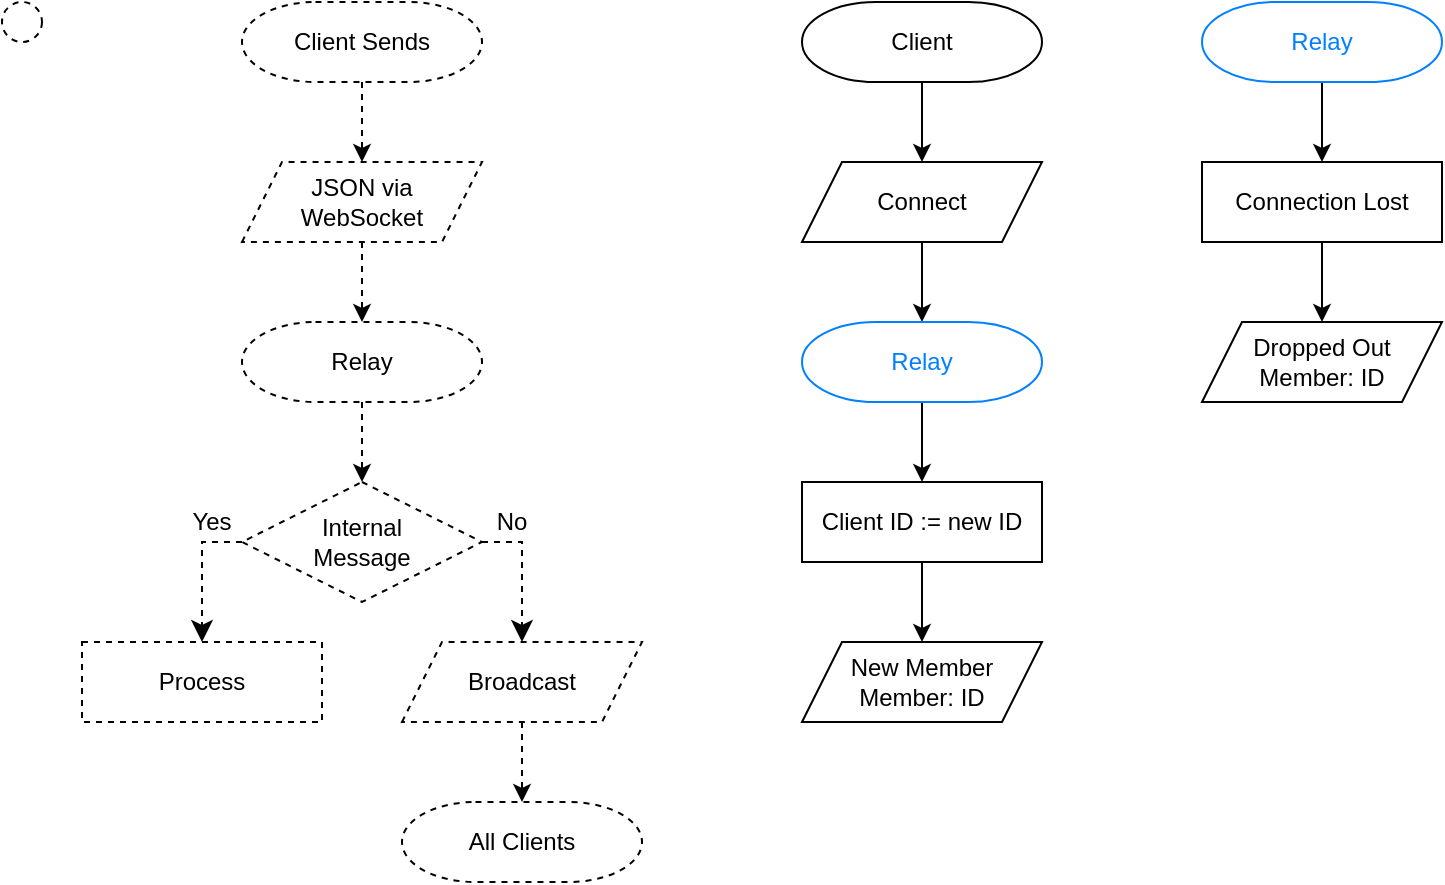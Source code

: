 <mxfile>
    <diagram id="9NkvqehEPWeGxyeNVCA3" name="Page-1">
        <mxGraphModel dx="1786" dy="797" grid="1" gridSize="10" guides="1" tooltips="1" connect="1" arrows="1" fold="1" page="0" pageScale="1" pageWidth="1654" pageHeight="2336" math="0" shadow="0">
            <root>
                <mxCell id="0"/>
                <mxCell id="1" parent="0"/>
                <mxCell id="40" style="edgeStyle=none;html=1;exitX=0.5;exitY=1;exitDx=0;exitDy=0;exitPerimeter=0;entryX=0.5;entryY=0;entryDx=0;entryDy=0;" edge="1" parent="1" source="5" target="54">
                    <mxGeometry relative="1" as="geometry">
                        <mxPoint x="340" y="200" as="targetPoint"/>
                    </mxGeometry>
                </mxCell>
                <mxCell id="5" value="Client" style="strokeWidth=1;html=1;shape=mxgraph.flowchart.terminator;whiteSpace=wrap;fillColor=none;" vertex="1" parent="1">
                    <mxGeometry x="280" y="120" width="120" height="40" as="geometry"/>
                </mxCell>
                <mxCell id="19" value="Dropped Out&lt;br&gt;Member: ID" style="shape=parallelogram;perimeter=parallelogramPerimeter;whiteSpace=wrap;html=1;fixedSize=1;fillColor=none;" vertex="1" parent="1">
                    <mxGeometry x="480" y="280" width="120" height="40" as="geometry"/>
                </mxCell>
                <mxCell id="37" style="edgeStyle=none;html=1;exitX=0.5;exitY=1;exitDx=0;exitDy=0;exitPerimeter=0;entryX=0.5;entryY=0;entryDx=0;entryDy=0;" edge="1" parent="1" source="20" target="36">
                    <mxGeometry relative="1" as="geometry"/>
                </mxCell>
                <mxCell id="20" value="Relay" style="strokeWidth=1;html=1;shape=mxgraph.flowchart.terminator;whiteSpace=wrap;fillColor=none;strokeColor=#007FFF;fontColor=#007FFF;" vertex="1" parent="1">
                    <mxGeometry x="480" y="120" width="120" height="40" as="geometry"/>
                </mxCell>
                <mxCell id="36" value="Connection Lost" style="rounded=0;whiteSpace=wrap;html=1;strokeWidth=1;fillColor=none;" vertex="1" parent="1">
                    <mxGeometry x="480" y="200" width="120" height="40" as="geometry"/>
                </mxCell>
                <mxCell id="41" style="edgeStyle=none;html=1;exitX=0.5;exitY=1;exitDx=0;exitDy=0;entryX=0.5;entryY=0;entryDx=0;entryDy=0;entryPerimeter=0;" edge="1" parent="1" source="54" target="45">
                    <mxGeometry relative="1" as="geometry">
                        <mxPoint x="340" y="240" as="sourcePoint"/>
                        <mxPoint x="340" y="280" as="targetPoint"/>
                    </mxGeometry>
                </mxCell>
                <mxCell id="43" value="New Member&lt;br&gt;Member: ID" style="shape=parallelogram;perimeter=parallelogramPerimeter;whiteSpace=wrap;html=1;fixedSize=1;fillColor=none;" vertex="1" parent="1">
                    <mxGeometry x="280" y="440" width="120" height="40" as="geometry"/>
                </mxCell>
                <mxCell id="44" style="edgeStyle=none;html=1;exitX=0.5;exitY=1;exitDx=0;exitDy=0;exitPerimeter=0;entryX=0.5;entryY=0;entryDx=0;entryDy=0;" edge="1" parent="1" source="45" target="47">
                    <mxGeometry relative="1" as="geometry"/>
                </mxCell>
                <mxCell id="45" value="Relay" style="strokeWidth=1;html=1;shape=mxgraph.flowchart.terminator;whiteSpace=wrap;fillColor=none;fontColor=#007FFF;strokeColor=#007FFF;" vertex="1" parent="1">
                    <mxGeometry x="280" y="280" width="120" height="40" as="geometry"/>
                </mxCell>
                <mxCell id="47" value="Client ID := new ID" style="rounded=0;whiteSpace=wrap;html=1;strokeWidth=1;fillColor=none;" vertex="1" parent="1">
                    <mxGeometry x="280" y="360" width="120" height="40" as="geometry"/>
                </mxCell>
                <mxCell id="54" value="Connect" style="shape=parallelogram;perimeter=parallelogramPerimeter;whiteSpace=wrap;html=1;fixedSize=1;fillColor=none;" vertex="1" parent="1">
                    <mxGeometry x="280" y="200" width="120" height="40" as="geometry"/>
                </mxCell>
                <mxCell id="57" style="edgeStyle=none;html=1;exitX=0.5;exitY=1;exitDx=0;exitDy=0;entryX=0.5;entryY=0;entryDx=0;entryDy=0;fontColor=#007FFF;" edge="1" parent="1" source="47" target="43">
                    <mxGeometry relative="1" as="geometry">
                        <mxPoint x="340" y="480" as="sourcePoint"/>
                    </mxGeometry>
                </mxCell>
                <mxCell id="60" style="edgeStyle=none;html=1;exitX=0.5;exitY=1;exitDx=0;exitDy=0;entryX=0.5;entryY=0;entryDx=0;entryDy=0;fontColor=#007FFF;" edge="1" parent="1" source="36" target="19">
                    <mxGeometry relative="1" as="geometry">
                        <mxPoint x="540" y="320" as="sourcePoint"/>
                    </mxGeometry>
                </mxCell>
                <mxCell id="65" style="edgeStyle=none;html=1;exitX=0.5;exitY=1;exitDx=0;exitDy=0;entryX=0.5;entryY=0;entryDx=0;entryDy=0;entryPerimeter=0;fontColor=#007FFF;dashed=1;" edge="1" parent="1" source="61" target="64">
                    <mxGeometry relative="1" as="geometry"/>
                </mxCell>
                <mxCell id="61" value="JSON via&lt;br&gt;WebSocket" style="shape=parallelogram;perimeter=parallelogramPerimeter;whiteSpace=wrap;html=1;fixedSize=1;fillColor=none;dashed=1;" vertex="1" parent="1">
                    <mxGeometry y="200" width="120" height="40" as="geometry"/>
                </mxCell>
                <mxCell id="67" style="edgeStyle=none;html=1;exitX=0.5;exitY=1;exitDx=0;exitDy=0;exitPerimeter=0;entryX=0.5;entryY=0;entryDx=0;entryDy=0;fontColor=#007FFF;dashed=1;entryPerimeter=0;" edge="1" parent="1" source="64" target="75">
                    <mxGeometry relative="1" as="geometry">
                        <mxPoint x="60" y="360" as="targetPoint"/>
                    </mxGeometry>
                </mxCell>
                <mxCell id="64" value="Relay" style="strokeWidth=1;html=1;shape=mxgraph.flowchart.terminator;whiteSpace=wrap;fillColor=none;dashed=1;" vertex="1" parent="1">
                    <mxGeometry y="280" width="120" height="40" as="geometry"/>
                </mxCell>
                <mxCell id="71" style="edgeStyle=none;html=1;exitX=0.5;exitY=1;exitDx=0;exitDy=0;exitPerimeter=0;entryX=0.5;entryY=0;entryDx=0;entryDy=0;dashed=1;fontColor=#007FFF;" edge="1" parent="1" source="70" target="61">
                    <mxGeometry relative="1" as="geometry"/>
                </mxCell>
                <mxCell id="70" value="Client Sends" style="strokeWidth=1;html=1;shape=mxgraph.flowchart.terminator;whiteSpace=wrap;fillColor=none;dashed=1;" vertex="1" parent="1">
                    <mxGeometry y="120" width="120" height="40" as="geometry"/>
                </mxCell>
                <mxCell id="72" style="edgeStyle=none;html=1;exitX=0.5;exitY=1;exitDx=0;exitDy=0;entryX=0.5;entryY=0;entryDx=0;entryDy=0;entryPerimeter=0;dashed=1;fontColor=#007FFF;" edge="1" parent="1" source="73" target="74">
                    <mxGeometry relative="1" as="geometry"/>
                </mxCell>
                <mxCell id="73" value="Broadcast" style="shape=parallelogram;perimeter=parallelogramPerimeter;whiteSpace=wrap;html=1;fixedSize=1;fillColor=none;dashed=1;" vertex="1" parent="1">
                    <mxGeometry x="80" y="440" width="120" height="40" as="geometry"/>
                </mxCell>
                <mxCell id="74" value="All Clients" style="strokeWidth=1;html=1;shape=mxgraph.flowchart.terminator;whiteSpace=wrap;fillColor=none;dashed=1;" vertex="1" parent="1">
                    <mxGeometry x="80" y="520" width="120" height="40" as="geometry"/>
                </mxCell>
                <mxCell id="75" value="Internal&lt;br&gt;Message" style="strokeWidth=1;html=1;shape=mxgraph.flowchart.decision;whiteSpace=wrap;dashed=1;strokeColor=default;fontColor=default;fillColor=none;" vertex="1" parent="1">
                    <mxGeometry y="360" width="120" height="60" as="geometry"/>
                </mxCell>
                <mxCell id="76" value="" style="verticalLabelPosition=bottom;verticalAlign=top;html=1;shape=mxgraph.flowchart.on-page_reference;rounded=0;strokeColor=default;strokeWidth=1;fontColor=#CCCC00;fillColor=none;dashed=1;" vertex="1" parent="1">
                    <mxGeometry x="-120" y="120" width="20" height="20" as="geometry"/>
                </mxCell>
                <mxCell id="78" value="" style="edgeStyle=segmentEdgeStyle;endArrow=classic;html=1;curved=0;rounded=0;endSize=8;startSize=8;dashed=1;fontColor=#007FFF;exitX=1;exitY=0.5;exitDx=0;exitDy=0;exitPerimeter=0;entryX=0.5;entryY=0;entryDx=0;entryDy=0;" edge="1" parent="1" source="75" target="73">
                    <mxGeometry width="50" height="50" relative="1" as="geometry">
                        <mxPoint x="140" y="390" as="sourcePoint"/>
                        <mxPoint x="190" y="340" as="targetPoint"/>
                    </mxGeometry>
                </mxCell>
                <mxCell id="79" value="Process" style="rounded=0;whiteSpace=wrap;html=1;strokeWidth=1;fillColor=none;dashed=1;" vertex="1" parent="1">
                    <mxGeometry x="-80" y="440" width="120" height="40" as="geometry"/>
                </mxCell>
                <mxCell id="80" value="" style="edgeStyle=segmentEdgeStyle;endArrow=classic;html=1;curved=0;rounded=0;endSize=8;startSize=8;dashed=1;fontColor=#007FFF;exitX=0;exitY=0.5;exitDx=0;exitDy=0;exitPerimeter=0;entryX=0.5;entryY=0;entryDx=0;entryDy=0;" edge="1" parent="1" source="75" target="79">
                    <mxGeometry width="50" height="50" relative="1" as="geometry">
                        <mxPoint x="-180" y="390" as="sourcePoint"/>
                        <mxPoint x="-120" y="440" as="targetPoint"/>
                        <Array as="points">
                            <mxPoint x="-20" y="390"/>
                        </Array>
                    </mxGeometry>
                </mxCell>
                <mxCell id="81" value="Yes" style="text;html=1;strokeColor=none;fillColor=none;align=center;verticalAlign=middle;whiteSpace=wrap;rounded=0;strokeWidth=1;" vertex="1" parent="1">
                    <mxGeometry x="-30" y="370" width="30" height="20" as="geometry"/>
                </mxCell>
                <mxCell id="82" value="No" style="text;html=1;strokeColor=none;fillColor=none;align=center;verticalAlign=middle;whiteSpace=wrap;rounded=0;strokeWidth=1;" vertex="1" parent="1">
                    <mxGeometry x="120" y="370" width="30" height="20" as="geometry"/>
                </mxCell>
            </root>
        </mxGraphModel>
    </diagram>
</mxfile>